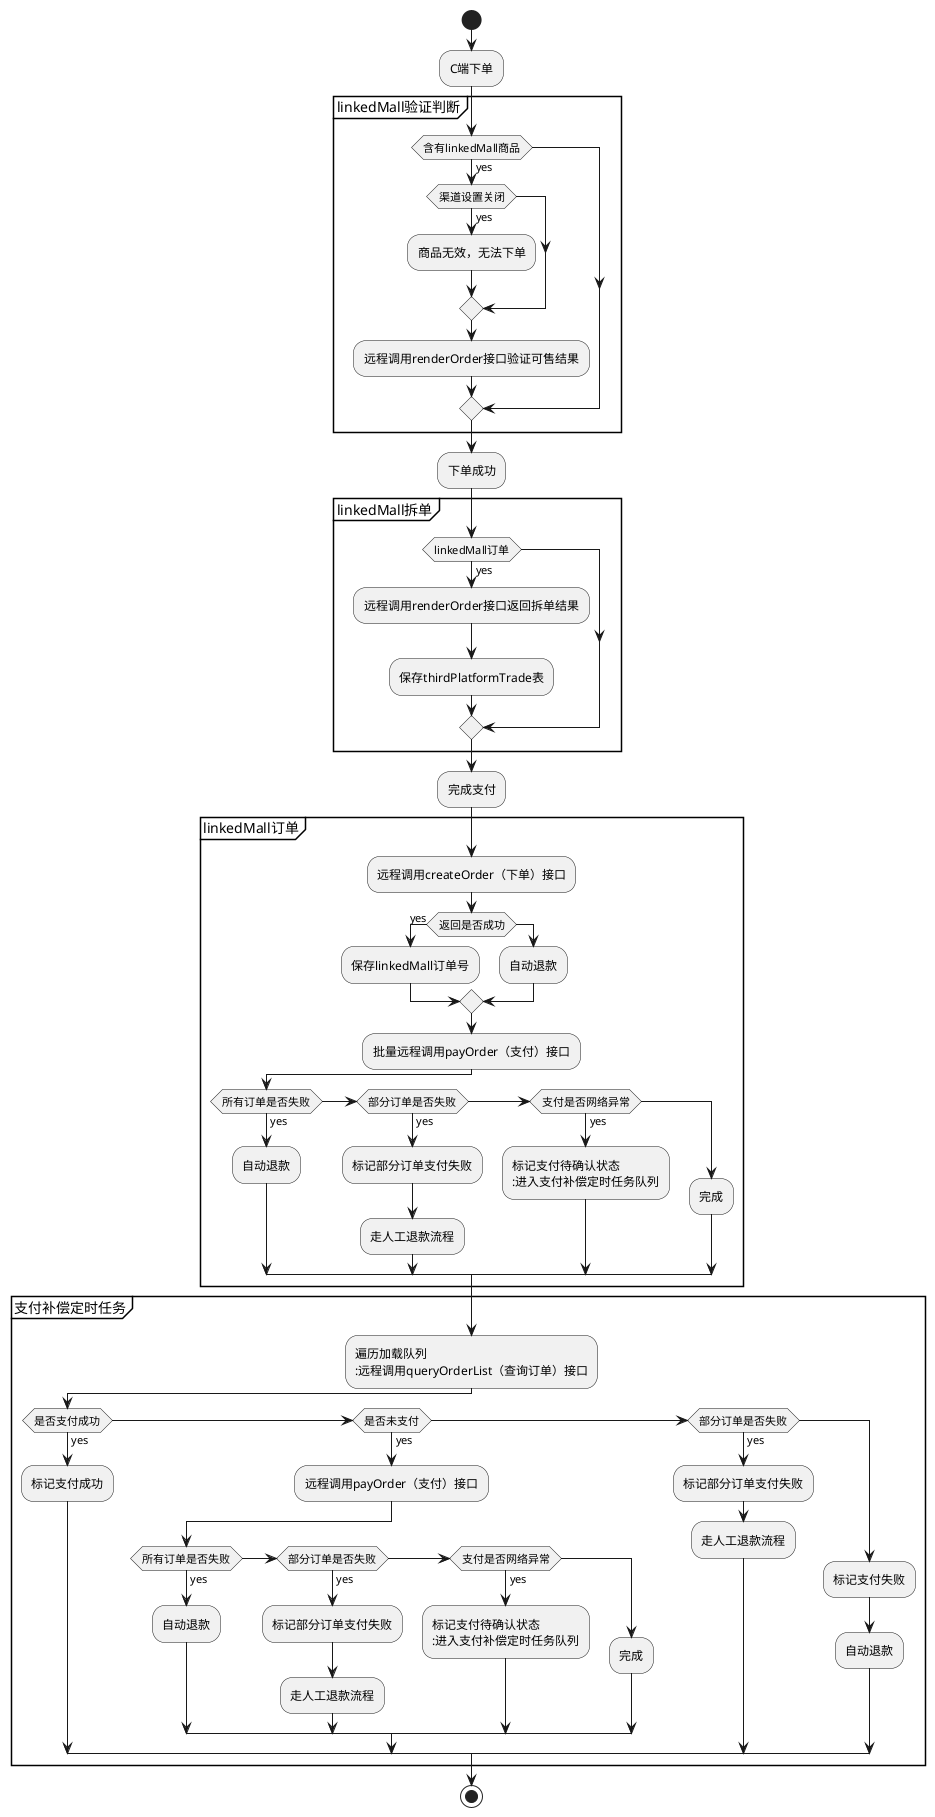 @startuml
start
:C端下单;
partition linkedMall验证判断 {
   if(含有linkedMall商品) then (yes)
     if(渠道设置关闭) then (yes)
        :商品无效，无法下单;
     endif
     :远程调用renderOrder接口验证可售结果;
   endif
}
:下单成功;
partition linkedMall拆单 {
   if(linkedMall订单) then (yes)
     :远程调用renderOrder接口返回拆单结果;
     :保存thirdPlatformTrade表;
   endif
}
:完成支付;
partition linkedMall订单 {
   :远程调用createOrder（下单）接口;
   if(返回是否成功) then (yes)
     :保存linkedMall订单号;
   else
     :自动退款;
   endif
   :批量远程调用payOrder（支付）接口;
   if(所有订单是否失败) then (yes)
      :自动退款;
   elseif(部分订单是否失败) then(yes)
      :标记部分订单支付失败;
      :走人工退款流程;
   elseif(支付是否网络异常) then(yes)
      :标记支付待确认状态
      :进入支付补偿定时任务队列;
   else
      :完成;
   endif
}
partition 支付补偿定时任务 {
   :遍历加载队列
   :远程调用queryOrderList（查询订单）接口;
   if(是否支付成功) then (yes)
      :标记支付成功;
   elseif(是否未支付) then(yes)
      :远程调用payOrder（支付）接口;
      if(所有订单是否失败) then (yes)
         :自动退款;
      elseif(部分订单是否失败) then(yes)
         :标记部分订单支付失败;
         :走人工退款流程;
      elseif(支付是否网络异常) then(yes)
         :标记支付待确认状态
         :进入支付补偿定时任务队列;
      else
         :完成;
      endif
   elseif(部分订单是否失败) then(yes)
      :标记部分订单支付失败;
      :走人工退款流程;
   else
      :标记支付失败;
      :自动退款;
   endif
}
stop
@enduml